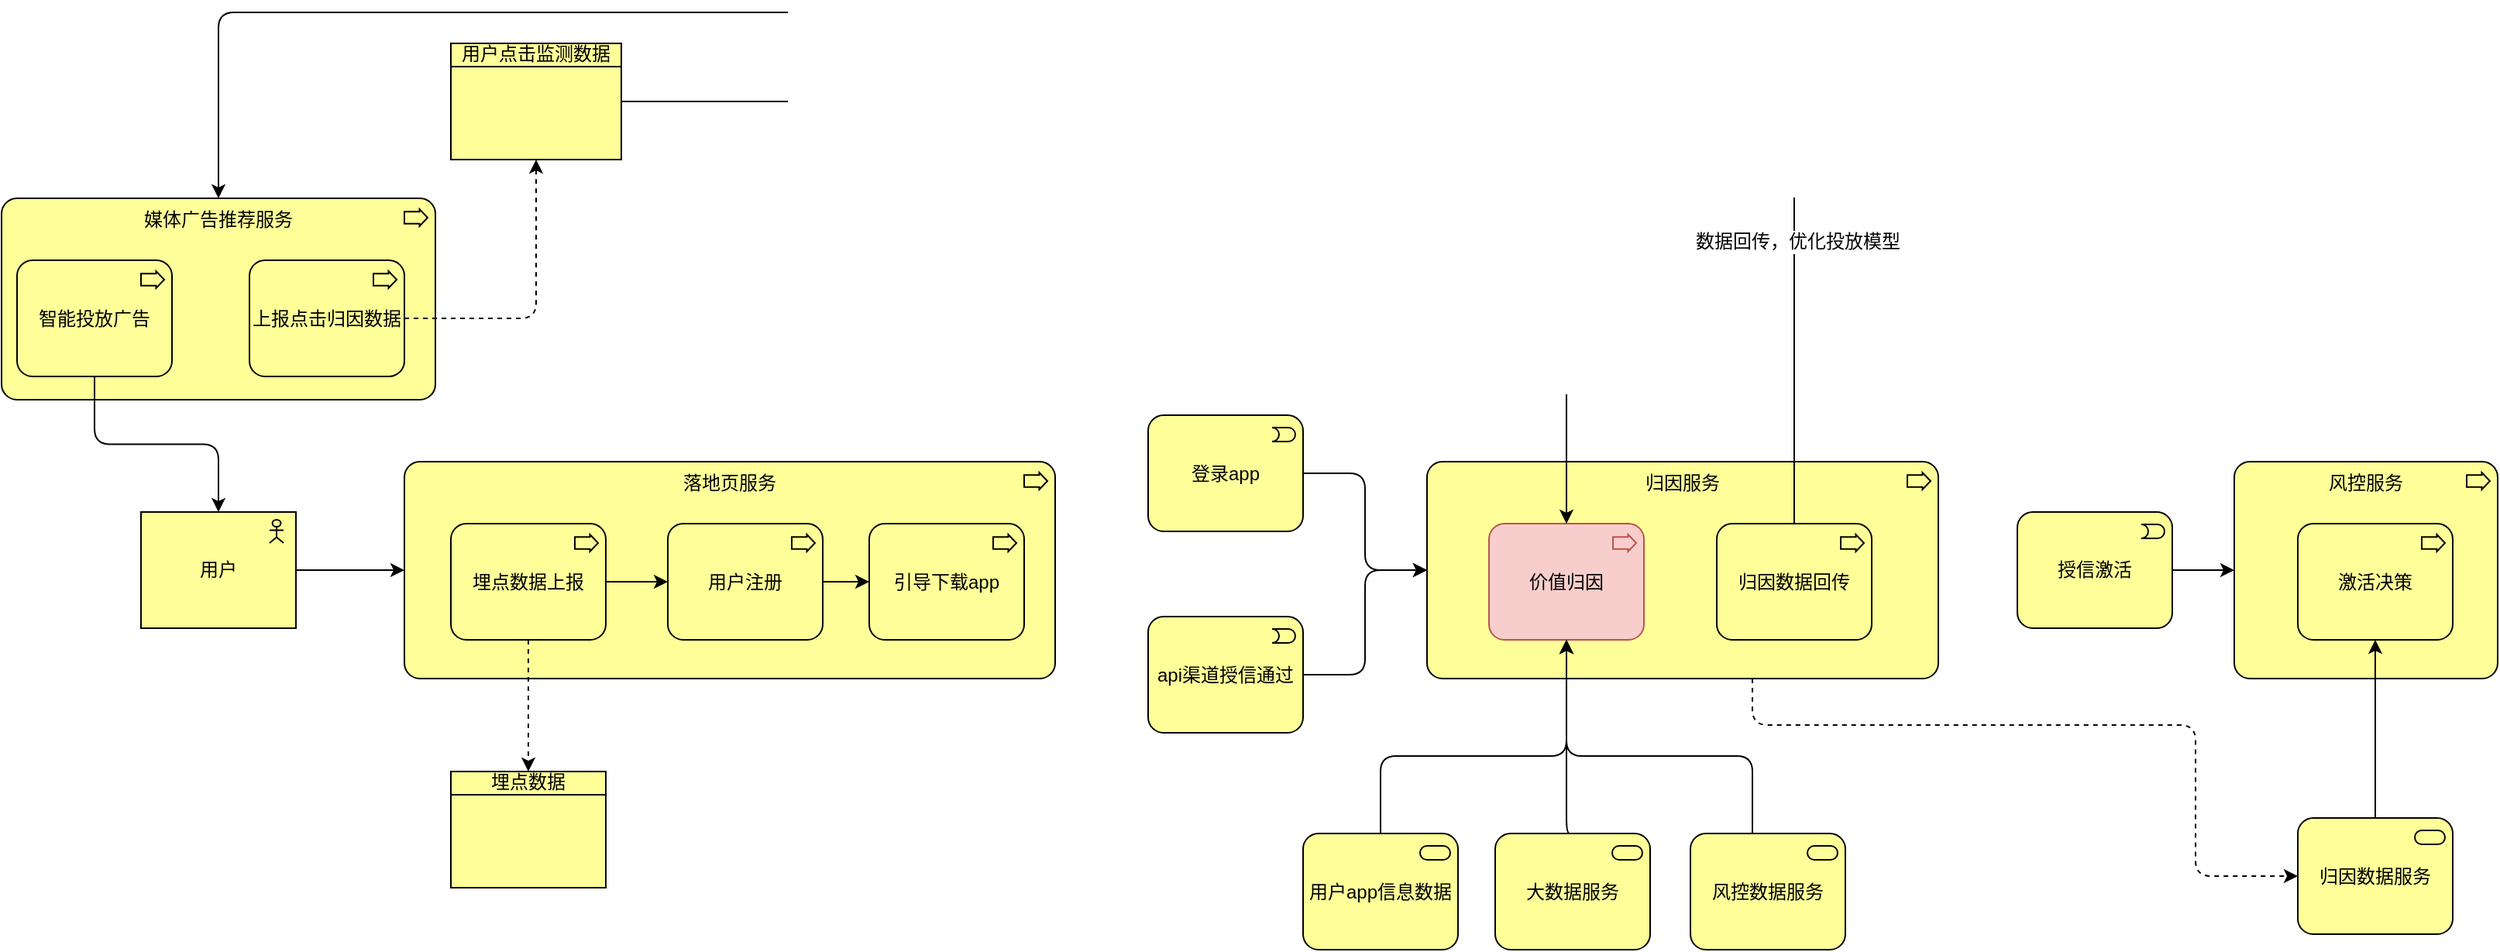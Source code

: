 <mxfile version="23.1.5" type="github">
  <diagram id="C5RBs43oDa-KdzZeNtuy" name="Page-1">
    <mxGraphModel dx="2901" dy="1052" grid="1" gridSize="10" guides="1" tooltips="1" connect="1" arrows="1" fold="1" page="1" pageScale="1" pageWidth="827" pageHeight="1169" math="0" shadow="0">
      <root>
        <mxCell id="WIyWlLk6GJQsqaUBKTNV-0" />
        <mxCell id="WIyWlLk6GJQsqaUBKTNV-1" parent="WIyWlLk6GJQsqaUBKTNV-0" />
        <mxCell id="SroDUw-zf5zwfi-UJriP-5" style="edgeStyle=orthogonalEdgeStyle;rounded=1;orthogonalLoop=1;jettySize=auto;html=1;curved=0;" parent="WIyWlLk6GJQsqaUBKTNV-1" source="SroDUw-zf5zwfi-UJriP-0" target="SroDUw-zf5zwfi-UJriP-1" edge="1">
          <mxGeometry relative="1" as="geometry" />
        </mxCell>
        <mxCell id="SroDUw-zf5zwfi-UJriP-0" value="用户" style="html=1;outlineConnect=0;whiteSpace=wrap;fillColor=#ffff99;shape=mxgraph.archimate.application;appType=actor" parent="WIyWlLk6GJQsqaUBKTNV-1" vertex="1">
          <mxGeometry x="-190" y="462.5" width="100" height="75" as="geometry" />
        </mxCell>
        <mxCell id="SroDUw-zf5zwfi-UJriP-1" value="落地页服务" style="html=1;outlineConnect=0;whiteSpace=wrap;fillColor=#ffff99;shape=mxgraph.archimate.business;busType=process;verticalAlign=top;" parent="WIyWlLk6GJQsqaUBKTNV-1" vertex="1">
          <mxGeometry x="-20" y="430" width="420" height="140" as="geometry" />
        </mxCell>
        <mxCell id="VWzp4ZVj5SyyYuXbwkkH-1" style="edgeStyle=orthogonalEdgeStyle;rounded=0;orthogonalLoop=1;jettySize=auto;html=1;" edge="1" parent="WIyWlLk6GJQsqaUBKTNV-1" source="SroDUw-zf5zwfi-UJriP-3" target="SroDUw-zf5zwfi-UJriP-4">
          <mxGeometry relative="1" as="geometry" />
        </mxCell>
        <mxCell id="SroDUw-zf5zwfi-UJriP-3" value="埋点数据上报" style="html=1;outlineConnect=0;whiteSpace=wrap;fillColor=#ffff99;shape=mxgraph.archimate.business;busType=process" parent="WIyWlLk6GJQsqaUBKTNV-1" vertex="1">
          <mxGeometry x="10" y="470" width="100" height="75" as="geometry" />
        </mxCell>
        <mxCell id="SroDUw-zf5zwfi-UJriP-4" value="用户注册" style="html=1;outlineConnect=0;whiteSpace=wrap;fillColor=#ffff99;shape=mxgraph.archimate.business;busType=process" parent="WIyWlLk6GJQsqaUBKTNV-1" vertex="1">
          <mxGeometry x="150" y="470" width="100" height="75" as="geometry" />
        </mxCell>
        <mxCell id="SroDUw-zf5zwfi-UJriP-7" style="edgeStyle=orthogonalEdgeStyle;rounded=0;orthogonalLoop=1;jettySize=auto;html=1;entryX=0.5;entryY=0;entryDx=0;entryDy=0;entryPerimeter=0;dashed=1;" parent="WIyWlLk6GJQsqaUBKTNV-1" source="SroDUw-zf5zwfi-UJriP-3" edge="1">
          <mxGeometry relative="1" as="geometry">
            <mxPoint x="60" y="630" as="targetPoint" />
          </mxGeometry>
        </mxCell>
        <mxCell id="VWzp4ZVj5SyyYuXbwkkH-0" value="埋点数据" style="html=1;outlineConnect=0;whiteSpace=wrap;fillColor=#ffff99;shape=mxgraph.archimate.businessObject;overflow=fill" vertex="1" parent="WIyWlLk6GJQsqaUBKTNV-1">
          <mxGeometry x="10" y="630" width="100" height="75" as="geometry" />
        </mxCell>
        <mxCell id="VWzp4ZVj5SyyYuXbwkkH-2" value="媒体广告推荐服务" style="html=1;outlineConnect=0;whiteSpace=wrap;fillColor=#ffff99;shape=mxgraph.archimate.business;busType=process;verticalAlign=top;" vertex="1" parent="WIyWlLk6GJQsqaUBKTNV-1">
          <mxGeometry x="-280" y="260" width="280" height="130" as="geometry" />
        </mxCell>
        <mxCell id="VWzp4ZVj5SyyYuXbwkkH-3" value="智能投放广告" style="html=1;outlineConnect=0;whiteSpace=wrap;fillColor=#ffff99;shape=mxgraph.archimate.business;busType=process" vertex="1" parent="WIyWlLk6GJQsqaUBKTNV-1">
          <mxGeometry x="-270" y="300" width="100" height="75" as="geometry" />
        </mxCell>
        <mxCell id="VWzp4ZVj5SyyYuXbwkkH-4" style="edgeStyle=orthogonalEdgeStyle;rounded=1;orthogonalLoop=1;jettySize=auto;html=1;entryX=0.5;entryY=0;entryDx=0;entryDy=0;entryPerimeter=0;strokeColor=default;align=center;verticalAlign=middle;fontFamily=Helvetica;fontSize=11;fontColor=default;labelBackgroundColor=default;endArrow=classic;" edge="1" parent="WIyWlLk6GJQsqaUBKTNV-1" source="VWzp4ZVj5SyyYuXbwkkH-3" target="SroDUw-zf5zwfi-UJriP-0">
          <mxGeometry relative="1" as="geometry" />
        </mxCell>
        <mxCell id="VWzp4ZVj5SyyYuXbwkkH-5" value="上报点击归因数据" style="html=1;outlineConnect=0;whiteSpace=wrap;fillColor=#ffff99;shape=mxgraph.archimate.business;busType=process" vertex="1" parent="WIyWlLk6GJQsqaUBKTNV-1">
          <mxGeometry x="-120" y="300" width="100" height="75" as="geometry" />
        </mxCell>
        <mxCell id="VWzp4ZVj5SyyYuXbwkkH-6" value="用户点击监测数据" style="html=1;outlineConnect=0;whiteSpace=wrap;fillColor=#ffff99;shape=mxgraph.archimate.businessObject;overflow=fill" vertex="1" parent="WIyWlLk6GJQsqaUBKTNV-1">
          <mxGeometry x="10" y="160" width="110" height="75" as="geometry" />
        </mxCell>
        <mxCell id="VWzp4ZVj5SyyYuXbwkkH-7" style="edgeStyle=orthogonalEdgeStyle;rounded=1;orthogonalLoop=1;jettySize=auto;html=1;entryX=0.5;entryY=1;entryDx=0;entryDy=0;entryPerimeter=0;strokeColor=default;align=center;verticalAlign=middle;fontFamily=Helvetica;fontSize=11;fontColor=default;labelBackgroundColor=default;endArrow=classic;dashed=1;" edge="1" parent="WIyWlLk6GJQsqaUBKTNV-1" source="VWzp4ZVj5SyyYuXbwkkH-5" target="VWzp4ZVj5SyyYuXbwkkH-6">
          <mxGeometry relative="1" as="geometry" />
        </mxCell>
        <mxCell id="VWzp4ZVj5SyyYuXbwkkH-8" value="归因服务" style="html=1;outlineConnect=0;whiteSpace=wrap;fillColor=#ffff99;shape=mxgraph.archimate.business;busType=process;verticalAlign=top;" vertex="1" parent="WIyWlLk6GJQsqaUBKTNV-1">
          <mxGeometry x="640" y="430" width="330" height="140" as="geometry" />
        </mxCell>
        <mxCell id="VWzp4ZVj5SyyYuXbwkkH-9" value="引导下载app" style="html=1;outlineConnect=0;whiteSpace=wrap;fillColor=#ffff99;shape=mxgraph.archimate.business;busType=process" vertex="1" parent="WIyWlLk6GJQsqaUBKTNV-1">
          <mxGeometry x="280" y="470" width="100" height="75" as="geometry" />
        </mxCell>
        <mxCell id="VWzp4ZVj5SyyYuXbwkkH-10" style="edgeStyle=orthogonalEdgeStyle;rounded=1;orthogonalLoop=1;jettySize=auto;html=1;entryX=0;entryY=0.5;entryDx=0;entryDy=0;entryPerimeter=0;strokeColor=default;align=center;verticalAlign=middle;fontFamily=Helvetica;fontSize=11;fontColor=default;labelBackgroundColor=default;endArrow=classic;" edge="1" parent="WIyWlLk6GJQsqaUBKTNV-1" source="SroDUw-zf5zwfi-UJriP-4" target="VWzp4ZVj5SyyYuXbwkkH-9">
          <mxGeometry relative="1" as="geometry" />
        </mxCell>
        <mxCell id="VWzp4ZVj5SyyYuXbwkkH-11" value="&lt;font style=&quot;font-size: 12px;&quot;&gt;登录app&lt;/font&gt;" style="html=1;outlineConnect=0;whiteSpace=wrap;fillColor=#ffff99;shape=mxgraph.archimate.business;busType=event;fontFamily=Helvetica;fontSize=11;fontColor=default;labelBackgroundColor=none;" vertex="1" parent="WIyWlLk6GJQsqaUBKTNV-1">
          <mxGeometry x="460" y="400" width="100" height="75" as="geometry" />
        </mxCell>
        <mxCell id="VWzp4ZVj5SyyYuXbwkkH-12" value="&lt;font style=&quot;font-size: 12px;&quot;&gt;api渠道授信通过&lt;/font&gt;" style="html=1;outlineConnect=0;whiteSpace=wrap;fillColor=#ffff99;shape=mxgraph.archimate.business;busType=event;fontFamily=Helvetica;fontSize=11;fontColor=default;labelBackgroundColor=none;" vertex="1" parent="WIyWlLk6GJQsqaUBKTNV-1">
          <mxGeometry x="460" y="530" width="100" height="75" as="geometry" />
        </mxCell>
        <mxCell id="VWzp4ZVj5SyyYuXbwkkH-13" style="edgeStyle=orthogonalEdgeStyle;rounded=1;orthogonalLoop=1;jettySize=auto;html=1;entryX=0;entryY=0.5;entryDx=0;entryDy=0;entryPerimeter=0;strokeColor=default;align=center;verticalAlign=middle;fontFamily=Helvetica;fontSize=11;fontColor=default;labelBackgroundColor=default;endArrow=classic;" edge="1" parent="WIyWlLk6GJQsqaUBKTNV-1" source="VWzp4ZVj5SyyYuXbwkkH-11" target="VWzp4ZVj5SyyYuXbwkkH-8">
          <mxGeometry relative="1" as="geometry" />
        </mxCell>
        <mxCell id="VWzp4ZVj5SyyYuXbwkkH-14" style="edgeStyle=orthogonalEdgeStyle;rounded=1;orthogonalLoop=1;jettySize=auto;html=1;entryX=0;entryY=0.5;entryDx=0;entryDy=0;entryPerimeter=0;strokeColor=default;align=center;verticalAlign=middle;fontFamily=Helvetica;fontSize=11;fontColor=default;labelBackgroundColor=default;endArrow=classic;" edge="1" parent="WIyWlLk6GJQsqaUBKTNV-1" source="VWzp4ZVj5SyyYuXbwkkH-12" target="VWzp4ZVj5SyyYuXbwkkH-8">
          <mxGeometry relative="1" as="geometry" />
        </mxCell>
        <mxCell id="VWzp4ZVj5SyyYuXbwkkH-15" value="价值归因" style="html=1;outlineConnect=0;whiteSpace=wrap;fillColor=#f8cecc;shape=mxgraph.archimate.business;busType=process;strokeColor=#b85450;" vertex="1" parent="WIyWlLk6GJQsqaUBKTNV-1">
          <mxGeometry x="680" y="470" width="100" height="75" as="geometry" />
        </mxCell>
        <mxCell id="VWzp4ZVj5SyyYuXbwkkH-16" value="大数据服务" style="html=1;outlineConnect=0;whiteSpace=wrap;fillColor=#ffff99;shape=mxgraph.archimate.business;busType=service;fontFamily=Helvetica;fontSize=12;fontColor=default;labelBackgroundColor=none;" vertex="1" parent="WIyWlLk6GJQsqaUBKTNV-1">
          <mxGeometry x="684" y="670" width="100" height="75" as="geometry" />
        </mxCell>
        <mxCell id="VWzp4ZVj5SyyYuXbwkkH-18" style="edgeStyle=orthogonalEdgeStyle;rounded=1;orthogonalLoop=1;jettySize=auto;html=1;strokeColor=default;align=center;verticalAlign=middle;fontFamily=Helvetica;fontSize=11;fontColor=default;labelBackgroundColor=default;endArrow=classic;" edge="1" parent="WIyWlLk6GJQsqaUBKTNV-1" source="VWzp4ZVj5SyyYuXbwkkH-6" target="VWzp4ZVj5SyyYuXbwkkH-15">
          <mxGeometry relative="1" as="geometry" />
        </mxCell>
        <mxCell id="VWzp4ZVj5SyyYuXbwkkH-19" value="风控数据服务" style="html=1;outlineConnect=0;whiteSpace=wrap;fillColor=#ffff99;shape=mxgraph.archimate.business;busType=service;fontFamily=Helvetica;fontSize=12;fontColor=default;labelBackgroundColor=none;" vertex="1" parent="WIyWlLk6GJQsqaUBKTNV-1">
          <mxGeometry x="810" y="670" width="100" height="75" as="geometry" />
        </mxCell>
        <mxCell id="VWzp4ZVj5SyyYuXbwkkH-21" style="edgeStyle=orthogonalEdgeStyle;rounded=1;orthogonalLoop=1;jettySize=auto;html=1;strokeColor=default;align=center;verticalAlign=middle;fontFamily=Helvetica;fontSize=11;fontColor=default;labelBackgroundColor=default;endArrow=classic;" edge="1" parent="WIyWlLk6GJQsqaUBKTNV-1" source="VWzp4ZVj5SyyYuXbwkkH-20" target="VWzp4ZVj5SyyYuXbwkkH-15">
          <mxGeometry relative="1" as="geometry">
            <Array as="points">
              <mxPoint x="610" y="620" />
              <mxPoint x="730" y="620" />
            </Array>
          </mxGeometry>
        </mxCell>
        <mxCell id="VWzp4ZVj5SyyYuXbwkkH-20" value="用户app信息数据" style="html=1;outlineConnect=0;whiteSpace=wrap;fillColor=#ffff99;shape=mxgraph.archimate.business;busType=service;fontFamily=Helvetica;fontSize=12;fontColor=default;labelBackgroundColor=none;" vertex="1" parent="WIyWlLk6GJQsqaUBKTNV-1">
          <mxGeometry x="560" y="670" width="100" height="75" as="geometry" />
        </mxCell>
        <mxCell id="VWzp4ZVj5SyyYuXbwkkH-22" style="edgeStyle=orthogonalEdgeStyle;rounded=1;orthogonalLoop=1;jettySize=auto;html=1;entryX=0.5;entryY=1;entryDx=0;entryDy=0;entryPerimeter=0;strokeColor=default;align=center;verticalAlign=middle;fontFamily=Helvetica;fontSize=11;fontColor=default;labelBackgroundColor=default;endArrow=classic;exitX=0.5;exitY=0;exitDx=0;exitDy=0;exitPerimeter=0;" edge="1" parent="WIyWlLk6GJQsqaUBKTNV-1" source="VWzp4ZVj5SyyYuXbwkkH-16" target="VWzp4ZVj5SyyYuXbwkkH-15">
          <mxGeometry relative="1" as="geometry">
            <Array as="points">
              <mxPoint x="730" y="630" />
              <mxPoint x="730" y="630" />
            </Array>
          </mxGeometry>
        </mxCell>
        <mxCell id="VWzp4ZVj5SyyYuXbwkkH-23" style="edgeStyle=orthogonalEdgeStyle;rounded=1;orthogonalLoop=1;jettySize=auto;html=1;entryX=0.5;entryY=1;entryDx=0;entryDy=0;entryPerimeter=0;strokeColor=default;align=center;verticalAlign=middle;fontFamily=Helvetica;fontSize=11;fontColor=default;labelBackgroundColor=default;endArrow=classic;" edge="1" parent="WIyWlLk6GJQsqaUBKTNV-1" source="VWzp4ZVj5SyyYuXbwkkH-19" target="VWzp4ZVj5SyyYuXbwkkH-15">
          <mxGeometry relative="1" as="geometry">
            <Array as="points">
              <mxPoint x="850" y="620" />
              <mxPoint x="730" y="620" />
            </Array>
          </mxGeometry>
        </mxCell>
        <mxCell id="VWzp4ZVj5SyyYuXbwkkH-24" value="归因数据服务" style="html=1;outlineConnect=0;whiteSpace=wrap;fillColor=#ffff99;shape=mxgraph.archimate.business;busType=service;fontFamily=Helvetica;fontSize=12;fontColor=default;labelBackgroundColor=none;" vertex="1" parent="WIyWlLk6GJQsqaUBKTNV-1">
          <mxGeometry x="1202" y="660" width="100" height="75" as="geometry" />
        </mxCell>
        <mxCell id="VWzp4ZVj5SyyYuXbwkkH-29" style="edgeStyle=orthogonalEdgeStyle;rounded=1;orthogonalLoop=1;jettySize=auto;html=1;strokeColor=default;align=center;verticalAlign=middle;fontFamily=Helvetica;fontSize=11;fontColor=default;labelBackgroundColor=default;endArrow=classic;" edge="1" parent="WIyWlLk6GJQsqaUBKTNV-1" source="VWzp4ZVj5SyyYuXbwkkH-25" target="VWzp4ZVj5SyyYuXbwkkH-26">
          <mxGeometry relative="1" as="geometry" />
        </mxCell>
        <mxCell id="VWzp4ZVj5SyyYuXbwkkH-25" value="&lt;font style=&quot;font-size: 12px;&quot;&gt;授信激活&lt;/font&gt;" style="html=1;outlineConnect=0;whiteSpace=wrap;fillColor=#ffff99;shape=mxgraph.archimate.business;busType=event;fontFamily=Helvetica;fontSize=11;fontColor=default;labelBackgroundColor=none;" vertex="1" parent="WIyWlLk6GJQsqaUBKTNV-1">
          <mxGeometry x="1021" y="462.5" width="100" height="75" as="geometry" />
        </mxCell>
        <mxCell id="VWzp4ZVj5SyyYuXbwkkH-26" value="风控服务" style="html=1;outlineConnect=0;whiteSpace=wrap;fillColor=#ffff99;shape=mxgraph.archimate.business;busType=process;verticalAlign=top;" vertex="1" parent="WIyWlLk6GJQsqaUBKTNV-1">
          <mxGeometry x="1161" y="430" width="170" height="140" as="geometry" />
        </mxCell>
        <mxCell id="VWzp4ZVj5SyyYuXbwkkH-27" value="激活决策" style="html=1;outlineConnect=0;whiteSpace=wrap;fillColor=#ffff99;shape=mxgraph.archimate.business;busType=process" vertex="1" parent="WIyWlLk6GJQsqaUBKTNV-1">
          <mxGeometry x="1202" y="470" width="100" height="75" as="geometry" />
        </mxCell>
        <mxCell id="VWzp4ZVj5SyyYuXbwkkH-31" style="edgeStyle=orthogonalEdgeStyle;rounded=1;orthogonalLoop=1;jettySize=auto;html=1;entryX=0.5;entryY=1;entryDx=0;entryDy=0;entryPerimeter=0;strokeColor=default;align=center;verticalAlign=middle;fontFamily=Helvetica;fontSize=11;fontColor=default;labelBackgroundColor=default;endArrow=classic;" edge="1" parent="WIyWlLk6GJQsqaUBKTNV-1" source="VWzp4ZVj5SyyYuXbwkkH-24" target="VWzp4ZVj5SyyYuXbwkkH-27">
          <mxGeometry relative="1" as="geometry" />
        </mxCell>
        <mxCell id="VWzp4ZVj5SyyYuXbwkkH-32" style="edgeStyle=orthogonalEdgeStyle;rounded=1;orthogonalLoop=1;jettySize=auto;html=1;entryX=0;entryY=0.5;entryDx=0;entryDy=0;entryPerimeter=0;strokeColor=default;align=center;verticalAlign=middle;fontFamily=Helvetica;fontSize=11;fontColor=default;labelBackgroundColor=default;endArrow=classic;dashed=1;" edge="1" parent="WIyWlLk6GJQsqaUBKTNV-1" source="VWzp4ZVj5SyyYuXbwkkH-8" target="VWzp4ZVj5SyyYuXbwkkH-24">
          <mxGeometry relative="1" as="geometry">
            <Array as="points">
              <mxPoint x="850" y="600" />
              <mxPoint x="1136" y="600" />
              <mxPoint x="1136" y="698" />
            </Array>
          </mxGeometry>
        </mxCell>
        <mxCell id="VWzp4ZVj5SyyYuXbwkkH-33" value="归因数据回传" style="html=1;outlineConnect=0;whiteSpace=wrap;fillColor=#ffff99;shape=mxgraph.archimate.business;busType=process" vertex="1" parent="WIyWlLk6GJQsqaUBKTNV-1">
          <mxGeometry x="827" y="470" width="100" height="75" as="geometry" />
        </mxCell>
        <mxCell id="VWzp4ZVj5SyyYuXbwkkH-34" style="edgeStyle=orthogonalEdgeStyle;rounded=1;orthogonalLoop=1;jettySize=auto;html=1;entryX=0.5;entryY=0;entryDx=0;entryDy=0;entryPerimeter=0;strokeColor=default;align=center;verticalAlign=middle;fontFamily=Helvetica;fontSize=11;fontColor=default;labelBackgroundColor=default;endArrow=classic;" edge="1" parent="WIyWlLk6GJQsqaUBKTNV-1" source="VWzp4ZVj5SyyYuXbwkkH-33" target="VWzp4ZVj5SyyYuXbwkkH-2">
          <mxGeometry relative="1" as="geometry">
            <Array as="points">
              <mxPoint x="877" y="140" />
              <mxPoint x="-140" y="140" />
            </Array>
          </mxGeometry>
        </mxCell>
        <mxCell id="VWzp4ZVj5SyyYuXbwkkH-35" value="数据回传，优化投放模型" style="edgeLabel;html=1;align=center;verticalAlign=middle;resizable=0;points=[];fontFamily=Helvetica;fontSize=12;fontColor=default;labelBackgroundColor=default;" vertex="1" connectable="0" parent="VWzp4ZVj5SyyYuXbwkkH-34">
          <mxGeometry x="-0.752" y="-2" relative="1" as="geometry">
            <mxPoint as="offset" />
          </mxGeometry>
        </mxCell>
      </root>
    </mxGraphModel>
  </diagram>
</mxfile>
